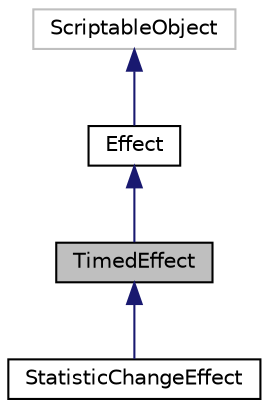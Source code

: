 digraph "TimedEffect"
{
 // INTERACTIVE_SVG=YES
 // LATEX_PDF_SIZE
  edge [fontname="Helvetica",fontsize="10",labelfontname="Helvetica",labelfontsize="10"];
  node [fontname="Helvetica",fontsize="10",shape=record];
  Node1 [label="TimedEffect",height=0.2,width=0.4,color="black", fillcolor="grey75", style="filled", fontcolor="black",tooltip="TimedEffect és un encapsulador per tots els Effect que NO s'executen de forma instantània."];
  Node2 -> Node1 [dir="back",color="midnightblue",fontsize="10",style="solid",fontname="Helvetica"];
  Node2 [label="Effect",height=0.2,width=0.4,color="black", fillcolor="white", style="filled",URL="$class_effect.html",tooltip="Abstract base info container class for an Effect."];
  Node3 -> Node2 [dir="back",color="midnightblue",fontsize="10",style="solid",fontname="Helvetica"];
  Node3 [label="ScriptableObject",height=0.2,width=0.4,color="grey75", fillcolor="white", style="filled",tooltip=" "];
  Node1 -> Node4 [dir="back",color="midnightblue",fontsize="10",style="solid",fontname="Helvetica"];
  Node4 [label="StatisticChangeEffect",height=0.2,width=0.4,color="black", fillcolor="white", style="filled",URL="$class_statistic_change_effect.html",tooltip=" "];
}
